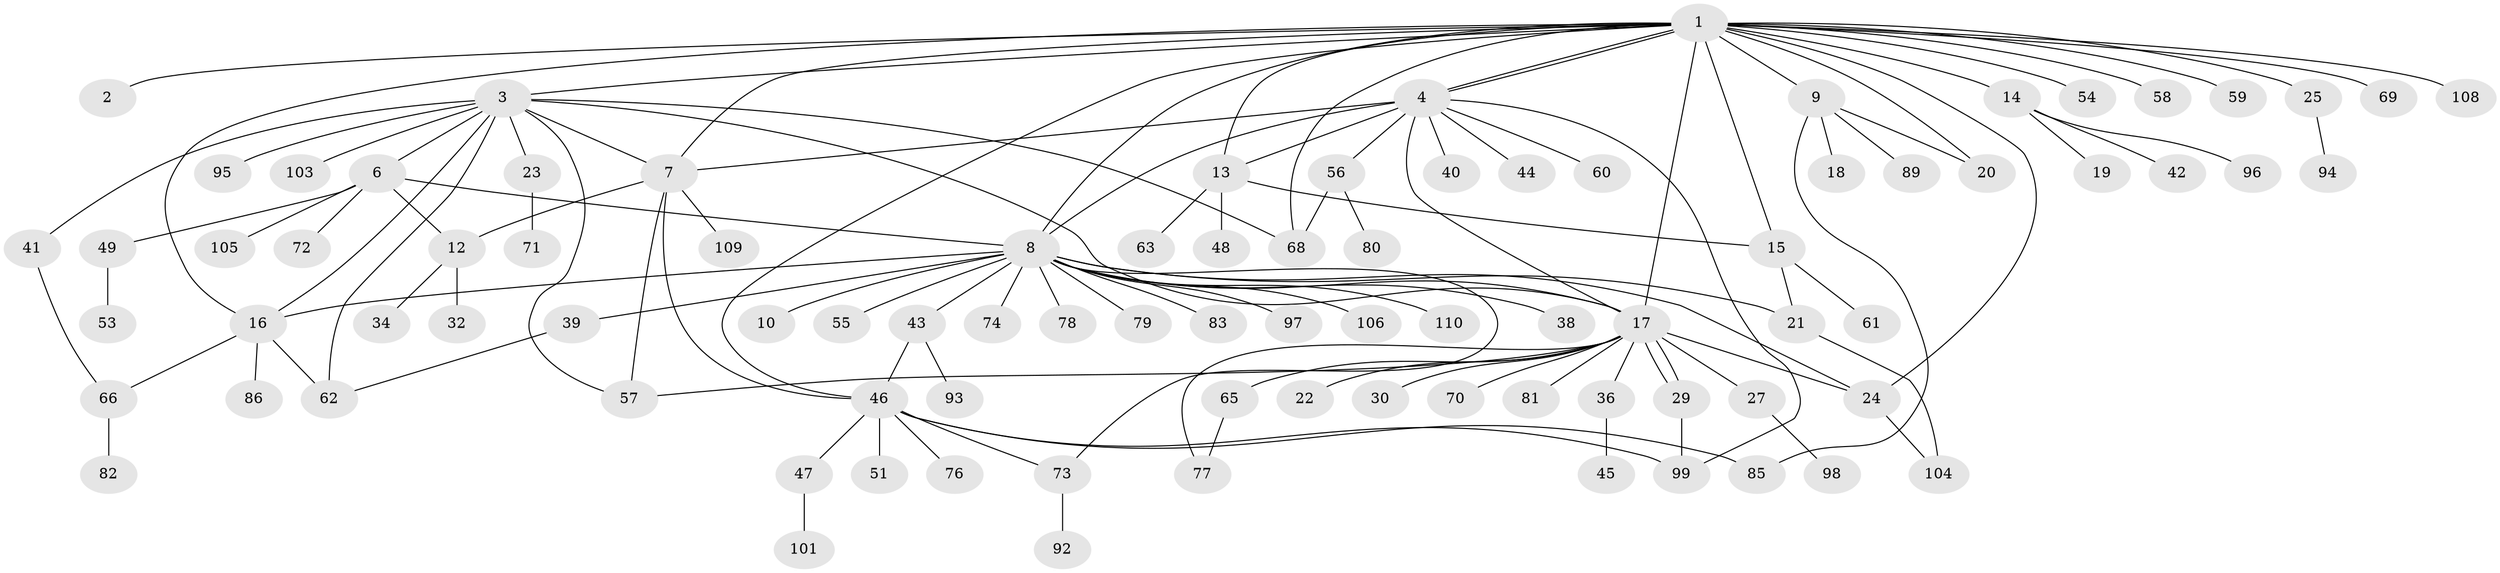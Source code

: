 // original degree distribution, {22: 0.00909090909090909, 1: 0.5363636363636364, 12: 0.00909090909090909, 8: 0.00909090909090909, 6: 0.03636363636363636, 5: 0.045454545454545456, 7: 0.02727272727272727, 4: 0.03636363636363636, 16: 0.00909090909090909, 2: 0.17272727272727273, 3: 0.1, 20: 0.00909090909090909}
// Generated by graph-tools (version 1.1) at 2025/11/02/27/25 16:11:13]
// undirected, 89 vertices, 121 edges
graph export_dot {
graph [start="1"]
  node [color=gray90,style=filled];
  1 [super="+28"];
  2;
  3 [super="+100"];
  4 [super="+5"];
  6 [super="+84"];
  7 [super="+91"];
  8 [super="+26"];
  9 [super="+11"];
  10;
  12 [super="+107"];
  13 [super="+50"];
  14 [super="+37"];
  15 [super="+35"];
  16 [super="+87"];
  17 [super="+33"];
  18;
  19;
  20;
  21 [super="+67"];
  22;
  23;
  24 [super="+31"];
  25 [super="+102"];
  27;
  29;
  30;
  32;
  34;
  36;
  38;
  39;
  40;
  41 [super="+52"];
  42;
  43;
  44;
  45;
  46 [super="+75"];
  47;
  48;
  49;
  51;
  53 [super="+64"];
  54;
  55;
  56;
  57;
  58;
  59;
  60;
  61;
  62;
  63 [super="+90"];
  65;
  66;
  68 [super="+88"];
  69;
  70;
  71;
  72;
  73;
  74;
  76;
  77;
  78;
  79;
  80;
  81;
  82;
  83;
  85;
  86;
  89;
  92;
  93;
  94;
  95;
  96;
  97;
  98;
  99;
  101;
  103;
  104;
  105;
  106;
  108;
  109;
  110;
  1 -- 2;
  1 -- 3;
  1 -- 4;
  1 -- 4;
  1 -- 7;
  1 -- 9 [weight=2];
  1 -- 13;
  1 -- 14;
  1 -- 15;
  1 -- 16;
  1 -- 17;
  1 -- 20;
  1 -- 24;
  1 -- 25;
  1 -- 46 [weight=2];
  1 -- 58;
  1 -- 59;
  1 -- 69;
  1 -- 108;
  1 -- 54;
  1 -- 8;
  1 -- 68;
  3 -- 6;
  3 -- 16;
  3 -- 23;
  3 -- 41;
  3 -- 57;
  3 -- 62;
  3 -- 95;
  3 -- 103;
  3 -- 17;
  3 -- 7;
  3 -- 68;
  4 -- 8 [weight=2];
  4 -- 13;
  4 -- 17;
  4 -- 56;
  4 -- 99;
  4 -- 7;
  4 -- 40;
  4 -- 44;
  4 -- 60;
  6 -- 12;
  6 -- 49;
  6 -- 72;
  6 -- 8;
  6 -- 105;
  7 -- 12;
  7 -- 57;
  7 -- 109;
  7 -- 46;
  8 -- 10;
  8 -- 79;
  8 -- 73;
  8 -- 74;
  8 -- 78;
  8 -- 16;
  8 -- 17;
  8 -- 83;
  8 -- 21;
  8 -- 24;
  8 -- 97;
  8 -- 38;
  8 -- 39;
  8 -- 106;
  8 -- 43;
  8 -- 110;
  8 -- 55;
  9 -- 18;
  9 -- 20;
  9 -- 85;
  9 -- 89;
  12 -- 32;
  12 -- 34;
  13 -- 15;
  13 -- 48;
  13 -- 63;
  14 -- 19;
  14 -- 96;
  14 -- 42;
  15 -- 21;
  15 -- 61;
  16 -- 62;
  16 -- 66;
  16 -- 86;
  17 -- 22;
  17 -- 24;
  17 -- 27;
  17 -- 29;
  17 -- 29;
  17 -- 30;
  17 -- 36;
  17 -- 57;
  17 -- 65;
  17 -- 70;
  17 -- 77;
  17 -- 81;
  21 -- 104;
  23 -- 71;
  24 -- 104;
  25 -- 94;
  27 -- 98;
  29 -- 99;
  36 -- 45;
  39 -- 62;
  41 -- 66;
  43 -- 93;
  43 -- 46;
  46 -- 47;
  46 -- 51;
  46 -- 76;
  46 -- 85;
  46 -- 99;
  46 -- 73;
  47 -- 101;
  49 -- 53;
  56 -- 68;
  56 -- 80;
  65 -- 77;
  66 -- 82;
  73 -- 92;
}
